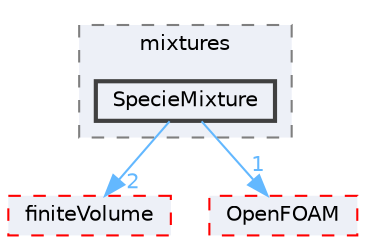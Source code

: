 digraph "src/thermophysicalModels/reactionThermo/mixtures/SpecieMixture"
{
 // LATEX_PDF_SIZE
  bgcolor="transparent";
  edge [fontname=Helvetica,fontsize=10,labelfontname=Helvetica,labelfontsize=10];
  node [fontname=Helvetica,fontsize=10,shape=box,height=0.2,width=0.4];
  compound=true
  subgraph clusterdir_4c3899116fa10d6c6748b991d6c665d1 {
    graph [ bgcolor="#edf0f7", pencolor="grey50", label="mixtures", fontname=Helvetica,fontsize=10 style="filled,dashed", URL="dir_4c3899116fa10d6c6748b991d6c665d1.html",tooltip=""]
  dir_925af83f43cdd5fc9c41483914dfdad4 [label="SpecieMixture", fillcolor="#edf0f7", color="grey25", style="filled,bold", URL="dir_925af83f43cdd5fc9c41483914dfdad4.html",tooltip=""];
  }
  dir_9bd15774b555cf7259a6fa18f99fe99b [label="finiteVolume", fillcolor="#edf0f7", color="red", style="filled,dashed", URL="dir_9bd15774b555cf7259a6fa18f99fe99b.html",tooltip=""];
  dir_c5473ff19b20e6ec4dfe5c310b3778a8 [label="OpenFOAM", fillcolor="#edf0f7", color="red", style="filled,dashed", URL="dir_c5473ff19b20e6ec4dfe5c310b3778a8.html",tooltip=""];
  dir_925af83f43cdd5fc9c41483914dfdad4->dir_9bd15774b555cf7259a6fa18f99fe99b [headlabel="2", labeldistance=1.5 headhref="dir_003686_001387.html" href="dir_003686_001387.html" color="steelblue1" fontcolor="steelblue1"];
  dir_925af83f43cdd5fc9c41483914dfdad4->dir_c5473ff19b20e6ec4dfe5c310b3778a8 [headlabel="1", labeldistance=1.5 headhref="dir_003686_002695.html" href="dir_003686_002695.html" color="steelblue1" fontcolor="steelblue1"];
}
